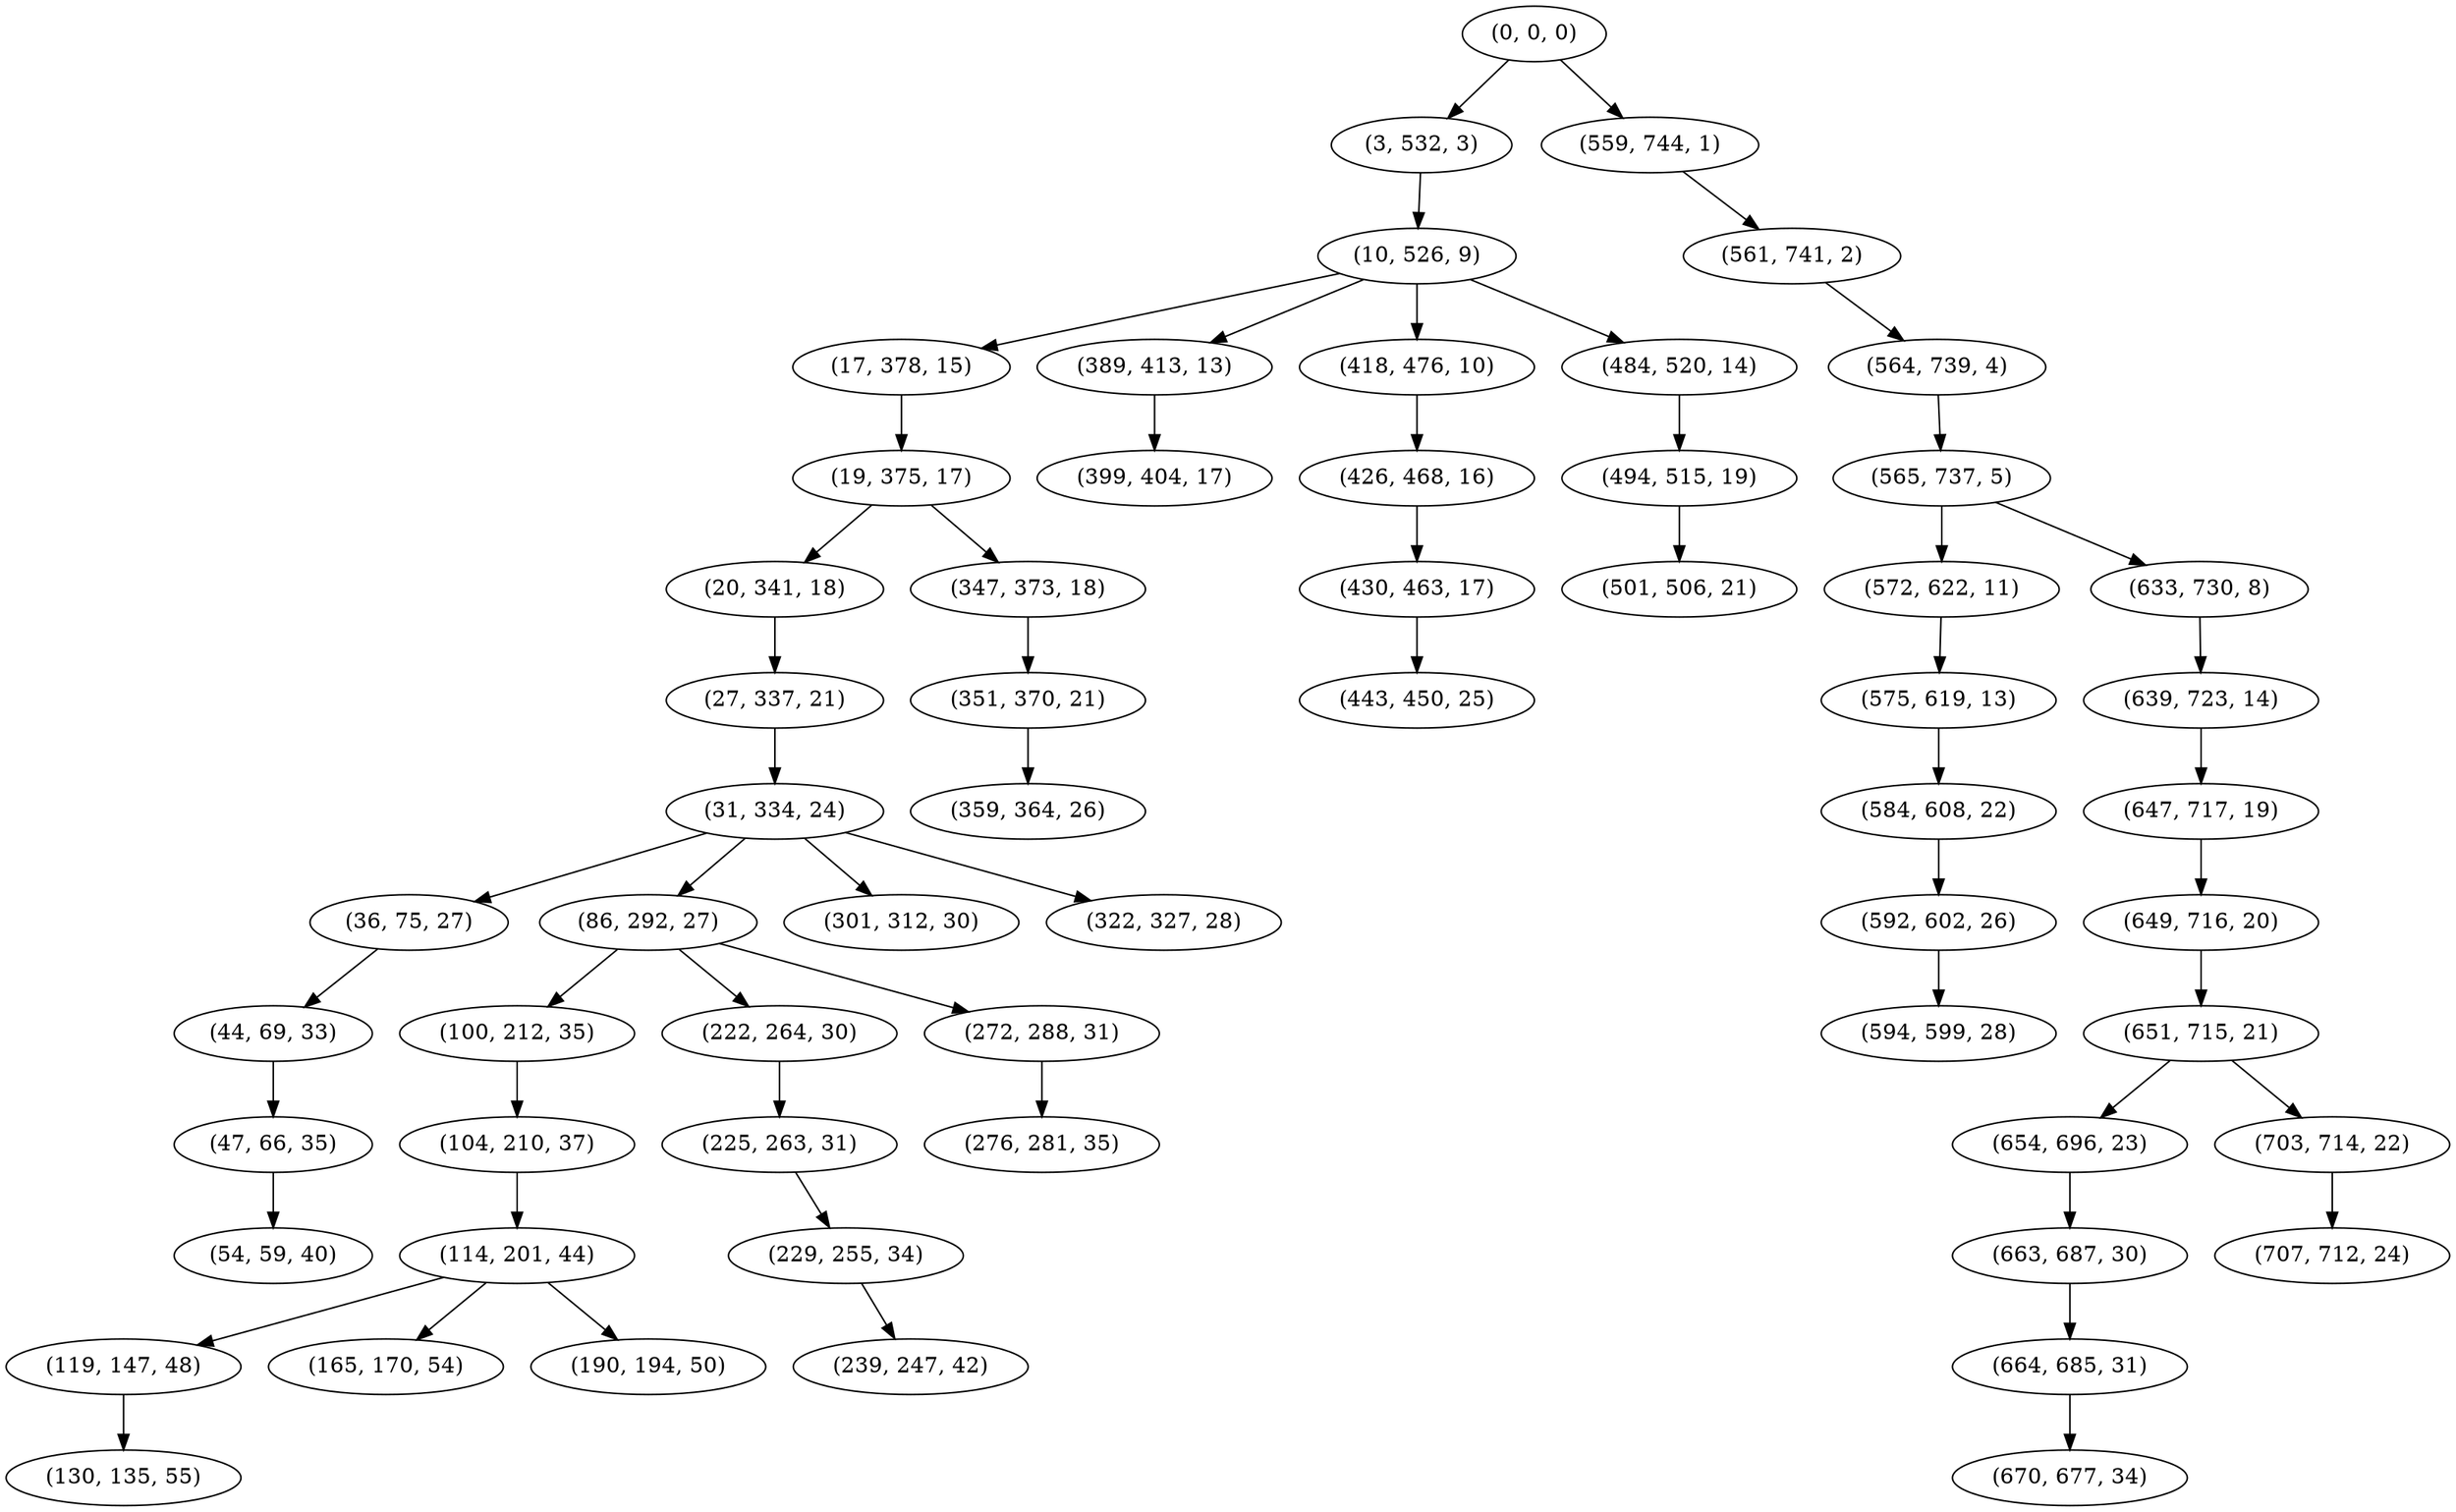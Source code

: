 digraph tree {
    "(0, 0, 0)";
    "(3, 532, 3)";
    "(10, 526, 9)";
    "(17, 378, 15)";
    "(19, 375, 17)";
    "(20, 341, 18)";
    "(27, 337, 21)";
    "(31, 334, 24)";
    "(36, 75, 27)";
    "(44, 69, 33)";
    "(47, 66, 35)";
    "(54, 59, 40)";
    "(86, 292, 27)";
    "(100, 212, 35)";
    "(104, 210, 37)";
    "(114, 201, 44)";
    "(119, 147, 48)";
    "(130, 135, 55)";
    "(165, 170, 54)";
    "(190, 194, 50)";
    "(222, 264, 30)";
    "(225, 263, 31)";
    "(229, 255, 34)";
    "(239, 247, 42)";
    "(272, 288, 31)";
    "(276, 281, 35)";
    "(301, 312, 30)";
    "(322, 327, 28)";
    "(347, 373, 18)";
    "(351, 370, 21)";
    "(359, 364, 26)";
    "(389, 413, 13)";
    "(399, 404, 17)";
    "(418, 476, 10)";
    "(426, 468, 16)";
    "(430, 463, 17)";
    "(443, 450, 25)";
    "(484, 520, 14)";
    "(494, 515, 19)";
    "(501, 506, 21)";
    "(559, 744, 1)";
    "(561, 741, 2)";
    "(564, 739, 4)";
    "(565, 737, 5)";
    "(572, 622, 11)";
    "(575, 619, 13)";
    "(584, 608, 22)";
    "(592, 602, 26)";
    "(594, 599, 28)";
    "(633, 730, 8)";
    "(639, 723, 14)";
    "(647, 717, 19)";
    "(649, 716, 20)";
    "(651, 715, 21)";
    "(654, 696, 23)";
    "(663, 687, 30)";
    "(664, 685, 31)";
    "(670, 677, 34)";
    "(703, 714, 22)";
    "(707, 712, 24)";
    "(0, 0, 0)" -> "(3, 532, 3)";
    "(0, 0, 0)" -> "(559, 744, 1)";
    "(3, 532, 3)" -> "(10, 526, 9)";
    "(10, 526, 9)" -> "(17, 378, 15)";
    "(10, 526, 9)" -> "(389, 413, 13)";
    "(10, 526, 9)" -> "(418, 476, 10)";
    "(10, 526, 9)" -> "(484, 520, 14)";
    "(17, 378, 15)" -> "(19, 375, 17)";
    "(19, 375, 17)" -> "(20, 341, 18)";
    "(19, 375, 17)" -> "(347, 373, 18)";
    "(20, 341, 18)" -> "(27, 337, 21)";
    "(27, 337, 21)" -> "(31, 334, 24)";
    "(31, 334, 24)" -> "(36, 75, 27)";
    "(31, 334, 24)" -> "(86, 292, 27)";
    "(31, 334, 24)" -> "(301, 312, 30)";
    "(31, 334, 24)" -> "(322, 327, 28)";
    "(36, 75, 27)" -> "(44, 69, 33)";
    "(44, 69, 33)" -> "(47, 66, 35)";
    "(47, 66, 35)" -> "(54, 59, 40)";
    "(86, 292, 27)" -> "(100, 212, 35)";
    "(86, 292, 27)" -> "(222, 264, 30)";
    "(86, 292, 27)" -> "(272, 288, 31)";
    "(100, 212, 35)" -> "(104, 210, 37)";
    "(104, 210, 37)" -> "(114, 201, 44)";
    "(114, 201, 44)" -> "(119, 147, 48)";
    "(114, 201, 44)" -> "(165, 170, 54)";
    "(114, 201, 44)" -> "(190, 194, 50)";
    "(119, 147, 48)" -> "(130, 135, 55)";
    "(222, 264, 30)" -> "(225, 263, 31)";
    "(225, 263, 31)" -> "(229, 255, 34)";
    "(229, 255, 34)" -> "(239, 247, 42)";
    "(272, 288, 31)" -> "(276, 281, 35)";
    "(347, 373, 18)" -> "(351, 370, 21)";
    "(351, 370, 21)" -> "(359, 364, 26)";
    "(389, 413, 13)" -> "(399, 404, 17)";
    "(418, 476, 10)" -> "(426, 468, 16)";
    "(426, 468, 16)" -> "(430, 463, 17)";
    "(430, 463, 17)" -> "(443, 450, 25)";
    "(484, 520, 14)" -> "(494, 515, 19)";
    "(494, 515, 19)" -> "(501, 506, 21)";
    "(559, 744, 1)" -> "(561, 741, 2)";
    "(561, 741, 2)" -> "(564, 739, 4)";
    "(564, 739, 4)" -> "(565, 737, 5)";
    "(565, 737, 5)" -> "(572, 622, 11)";
    "(565, 737, 5)" -> "(633, 730, 8)";
    "(572, 622, 11)" -> "(575, 619, 13)";
    "(575, 619, 13)" -> "(584, 608, 22)";
    "(584, 608, 22)" -> "(592, 602, 26)";
    "(592, 602, 26)" -> "(594, 599, 28)";
    "(633, 730, 8)" -> "(639, 723, 14)";
    "(639, 723, 14)" -> "(647, 717, 19)";
    "(647, 717, 19)" -> "(649, 716, 20)";
    "(649, 716, 20)" -> "(651, 715, 21)";
    "(651, 715, 21)" -> "(654, 696, 23)";
    "(651, 715, 21)" -> "(703, 714, 22)";
    "(654, 696, 23)" -> "(663, 687, 30)";
    "(663, 687, 30)" -> "(664, 685, 31)";
    "(664, 685, 31)" -> "(670, 677, 34)";
    "(703, 714, 22)" -> "(707, 712, 24)";
}
